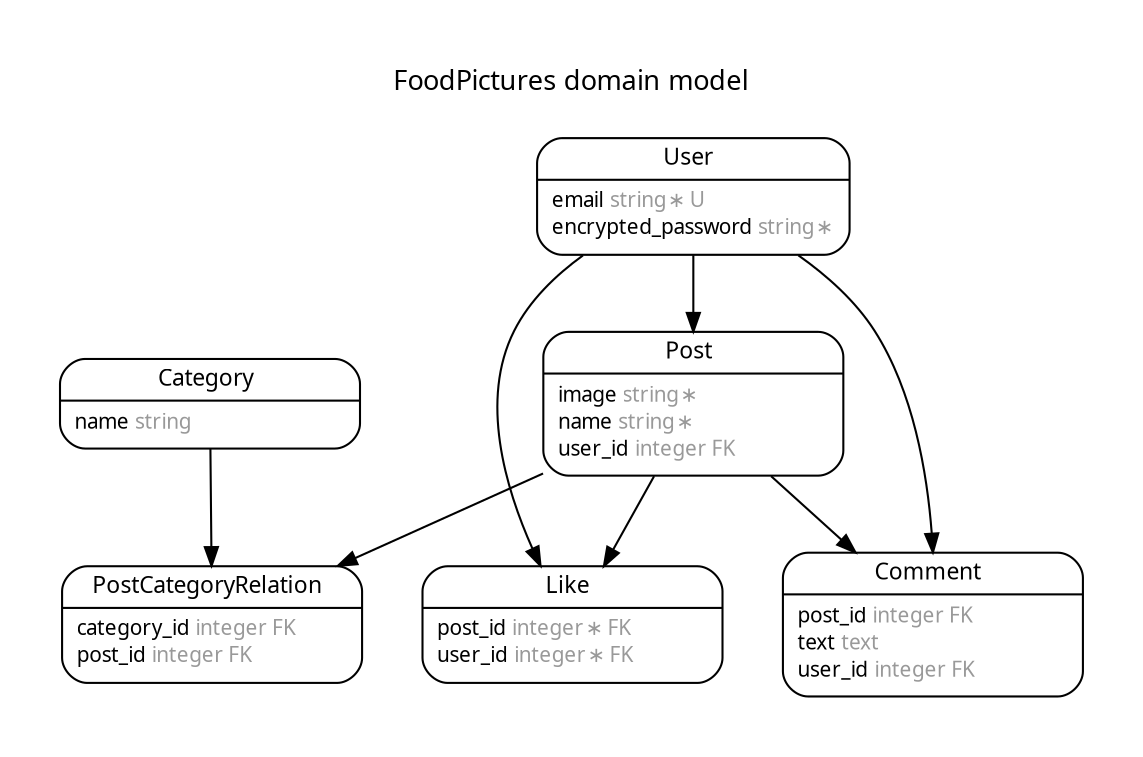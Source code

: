 digraph FoodPictures {
rankdir = "LR";
ranksep = "0.5";
nodesep = "0.4";
pad = "0.4,0.4";
margin = "0,0";
concentrate = "true";
labelloc = "t";
fontsize = "13";
fontname = "Arial BoldMT";
splines = "spline";
node[ shape  =  "Mrecord" , fontsize  =  "10" , fontname  =  "ArialMT" , margin  =  "0.07,0.05" , penwidth  =  "1.0"];
edge[ fontname  =  "ArialMT" , fontsize  =  "7" , dir  =  "both" , arrowsize  =  "0.9" , penwidth  =  "1.0" , labelangle  =  "32" , labeldistance  =  "1.8"];
rankdir = "TB";
label = "FoodPictures domain model\n\n";
m_Category [label = <{<table border="0" align="center" cellspacing="0.5" cellpadding="0" width="134">
  <tr><td align="center" valign="bottom" width="130"><font face="Arial BoldMT" point-size="11">Category</font></td></tr>
</table>
|
<table border="0" align="left" cellspacing="2" cellpadding="0" width="134">
  <tr><td align="left" width="130" port="name">name <font face="Arial ItalicMT" color="grey60">string</font></td></tr>
</table>
}>];
m_Comment [label = <{<table border="0" align="center" cellspacing="0.5" cellpadding="0" width="134">
  <tr><td align="center" valign="bottom" width="130"><font face="Arial BoldMT" point-size="11">Comment</font></td></tr>
</table>
|
<table border="0" align="left" cellspacing="2" cellpadding="0" width="134">
  <tr><td align="left" width="130" port="post_id">post_id <font face="Arial ItalicMT" color="grey60">integer FK</font></td></tr>
  <tr><td align="left" width="130" port="text">text <font face="Arial ItalicMT" color="grey60">text</font></td></tr>
  <tr><td align="left" width="130" port="user_id">user_id <font face="Arial ItalicMT" color="grey60">integer FK</font></td></tr>
</table>
}>];
m_Like [label = <{<table border="0" align="center" cellspacing="0.5" cellpadding="0" width="134">
  <tr><td align="center" valign="bottom" width="130"><font face="Arial BoldMT" point-size="11">Like</font></td></tr>
</table>
|
<table border="0" align="left" cellspacing="2" cellpadding="0" width="134">
  <tr><td align="left" width="130" port="post_id">post_id <font face="Arial ItalicMT" color="grey60">integer ∗ FK</font></td></tr>
  <tr><td align="left" width="130" port="user_id">user_id <font face="Arial ItalicMT" color="grey60">integer ∗ FK</font></td></tr>
</table>
}>];
m_Post [label = <{<table border="0" align="center" cellspacing="0.5" cellpadding="0" width="134">
  <tr><td align="center" valign="bottom" width="130"><font face="Arial BoldMT" point-size="11">Post</font></td></tr>
</table>
|
<table border="0" align="left" cellspacing="2" cellpadding="0" width="134">
  <tr><td align="left" width="130" port="image">image <font face="Arial ItalicMT" color="grey60">string ∗</font></td></tr>
  <tr><td align="left" width="130" port="name">name <font face="Arial ItalicMT" color="grey60">string ∗</font></td></tr>
  <tr><td align="left" width="130" port="user_id">user_id <font face="Arial ItalicMT" color="grey60">integer FK</font></td></tr>
</table>
}>];
m_PostCategoryRelation [label = <{<table border="0" align="center" cellspacing="0.5" cellpadding="0" width="134">
  <tr><td align="center" valign="bottom" width="130"><font face="Arial BoldMT" point-size="11">PostCategoryRelation</font></td></tr>
</table>
|
<table border="0" align="left" cellspacing="2" cellpadding="0" width="134">
  <tr><td align="left" width="130" port="category_id">category_id <font face="Arial ItalicMT" color="grey60">integer FK</font></td></tr>
  <tr><td align="left" width="130" port="post_id">post_id <font face="Arial ItalicMT" color="grey60">integer FK</font></td></tr>
</table>
}>];
m_User [label = <{<table border="0" align="center" cellspacing="0.5" cellpadding="0" width="134">
  <tr><td align="center" valign="bottom" width="130"><font face="Arial BoldMT" point-size="11">User</font></td></tr>
</table>
|
<table border="0" align="left" cellspacing="2" cellpadding="0" width="134">
  <tr><td align="left" width="130" port="email">email <font face="Arial ItalicMT" color="grey60">string ∗ U</font></td></tr>
  <tr><td align="left" width="130" port="encrypted_password">encrypted_password <font face="Arial ItalicMT" color="grey60">string ∗</font></td></tr>
</table>
}>];
  m_User -> m_Post [arrowhead = "normal", arrowtail = "none", weight = "2"];
  m_User -> m_Like [arrowhead = "normal", arrowtail = "none", weight = "2"];
  m_User -> m_Comment [arrowhead = "normal", arrowtail = "none", weight = "2"];
  m_Category -> m_PostCategoryRelation [arrowhead = "normal", arrowtail = "none", weight = "2"];
  m_Post -> m_Comment [arrowhead = "normal", arrowtail = "none", weight = "2"];
  m_Post -> m_Like [arrowhead = "normal", arrowtail = "none", weight = "2"];
  m_Post -> m_PostCategoryRelation [arrowhead = "normal", arrowtail = "none", weight = "2"];
}
